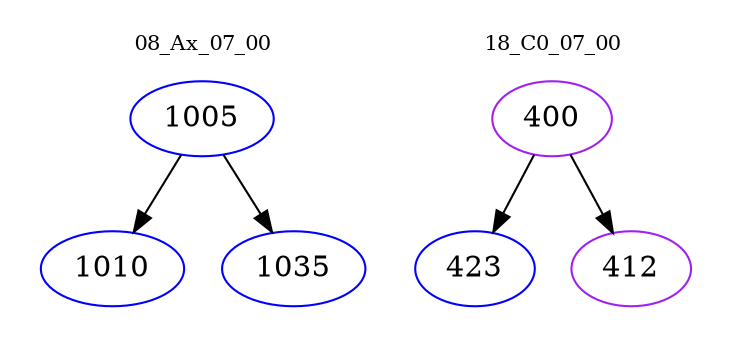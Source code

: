 digraph{
subgraph cluster_0 {
color = white
label = "08_Ax_07_00";
fontsize=10;
T0_1005 [label="1005", color="blue"]
T0_1005 -> T0_1010 [color="black"]
T0_1010 [label="1010", color="blue"]
T0_1005 -> T0_1035 [color="black"]
T0_1035 [label="1035", color="blue"]
}
subgraph cluster_1 {
color = white
label = "18_C0_07_00";
fontsize=10;
T1_400 [label="400", color="purple"]
T1_400 -> T1_423 [color="black"]
T1_423 [label="423", color="blue"]
T1_400 -> T1_412 [color="black"]
T1_412 [label="412", color="purple"]
}
}
